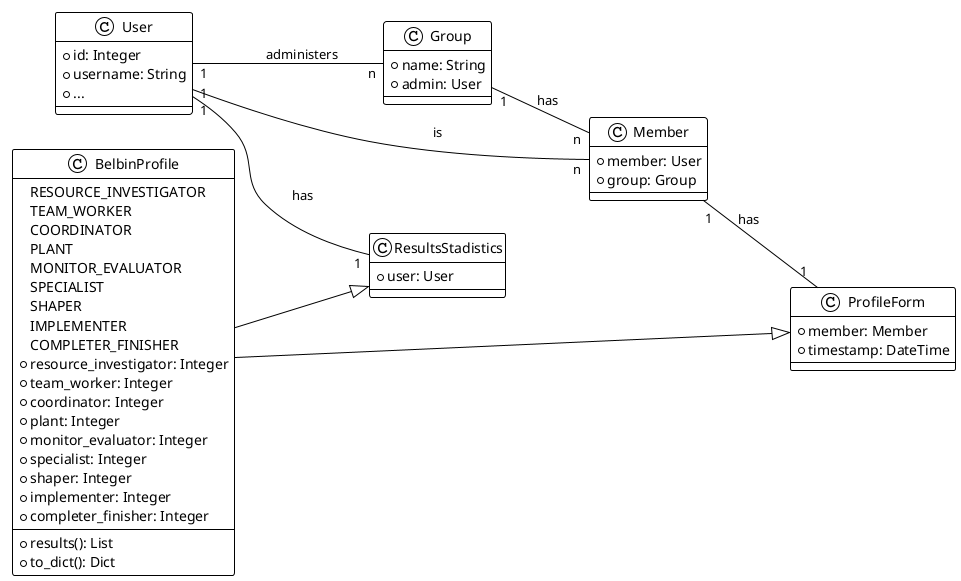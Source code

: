 @startuml
!theme plain
left to right direction

class User {
    + id: Integer
    + username: String
    + ...
}

class ResultsStadistics {
    + user: User
}

class Group {
    + name: String
    + admin: User
}

class Member {
    + member: User
    + group: Group
}

class BelbinProfile {
    RESOURCE_INVESTIGATOR
    TEAM_WORKER
    COORDINATOR
    PLANT
    MONITOR_EVALUATOR
    SPECIALIST
    SHAPER
    IMPLEMENTER
    COMPLETER_FINISHER
    + resource_investigator: Integer
    + team_worker: Integer
    + coordinator: Integer
    + plant: Integer
    + monitor_evaluator: Integer
    + specialist: Integer
    + shaper: Integer
    + implementer: Integer
    + completer_finisher: Integer
    + results(): List
    + to_dict(): Dict
}

class ProfileForm {
    + member: Member
    + timestamp: DateTime
}

User "1" -- "1" ResultsStadistics : has
User "1" -- "n" Group : administers
User "1" -- "n" Member : is

Group "1" -- "n" Member : has 


Member "1" -- "1" ProfileForm : has
BelbinProfile --|> ProfileForm
BelbinProfile --|> ResultsStadistics
@enduml